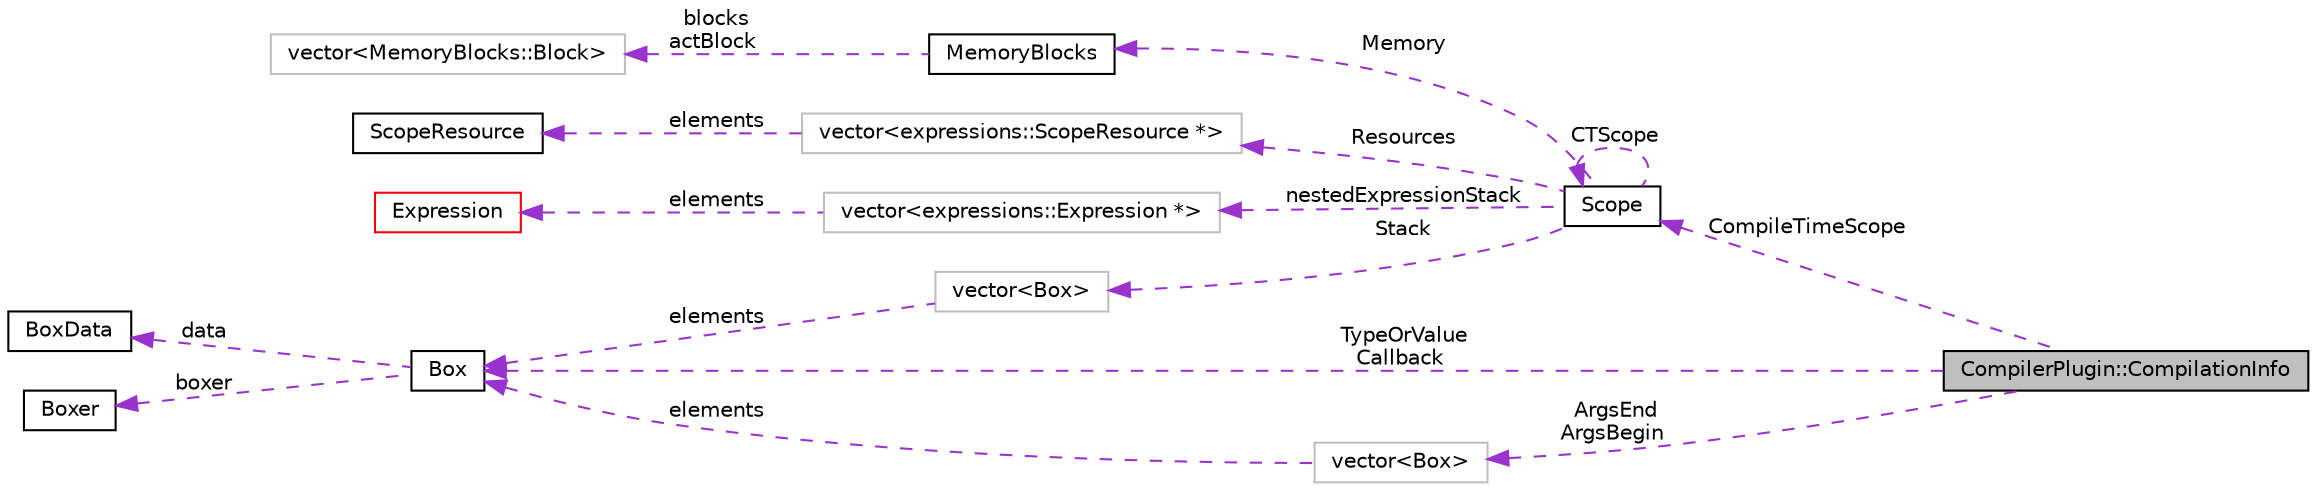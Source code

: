 digraph "CompilerPlugin::CompilationInfo"
{
  edge [fontname="Helvetica",fontsize="10",labelfontname="Helvetica",labelfontsize="10"];
  node [fontname="Helvetica",fontsize="10",shape=record];
  rankdir="LR";
  Node5 [label="CompilerPlugin::CompilationInfo",height=0.2,width=0.4,color="black", fillcolor="grey75", style="filled", fontcolor="black"];
  Node6 [label="vector\<Box\>",height=0.2,width=0.4,color="grey75", fillcolor="white", style="filled"];
  Node12 [label="vector\<MemoryBlocks::Block\>",height=0.2,width=0.4,color="grey75", fillcolor="white", style="filled"];
  Node14 [label="vector\<expressions::ScopeResource *\>",height=0.2,width=0.4,color="grey75", fillcolor="white", style="filled"];
  Node16 [label="vector\<expressions::Expression *\>",height=0.2,width=0.4,color="grey75", fillcolor="white", style="filled"];
  Node59 [label="vector\<Box\>",height=0.2,width=0.4,color="grey75", fillcolor="white", style="filled"];
  Node6 -> Node5 [dir="back",color="darkorchid3",fontsize="10",style="dashed",label=" ArgsEnd\nArgsBegin" ,fontname="Helvetica"];
  Node7 -> Node5 [dir="back",color="darkorchid3",fontsize="10",style="dashed",label=" TypeOrValue\nCallback" ,fontname="Helvetica"];
  Node7 -> Node6 [dir="back",color="darkorchid3",fontsize="10",style="dashed",label=" elements" ,fontname="Helvetica"];
  Node7 -> Node59 [dir="back",color="darkorchid3",fontsize="10",style="dashed",label=" elements" ,fontname="Helvetica"];
  Node8 -> Node7 [dir="back",color="darkorchid3",fontsize="10",style="dashed",label=" data" ,fontname="Helvetica"];
  Node9 -> Node7 [dir="back",color="darkorchid3",fontsize="10",style="dashed",label=" boxer" ,fontname="Helvetica"];
  Node10 -> Node5 [dir="back",color="darkorchid3",fontsize="10",style="dashed",label=" CompileTimeScope" ,fontname="Helvetica"];
  Node10 -> Node10 [dir="back",color="darkorchid3",fontsize="10",style="dashed",label=" CTScope" ,fontname="Helvetica"];
  Node11 -> Node10 [dir="back",color="darkorchid3",fontsize="10",style="dashed",label=" Memory" ,fontname="Helvetica"];
  Node12 -> Node11 [dir="back",color="darkorchid3",fontsize="10",style="dashed",label=" blocks\nactBlock" ,fontname="Helvetica"];
  Node14 -> Node10 [dir="back",color="darkorchid3",fontsize="10",style="dashed",label=" Resources" ,fontname="Helvetica"];
  Node15 -> Node14 [dir="back",color="darkorchid3",fontsize="10",style="dashed",label=" elements" ,fontname="Helvetica"];
  Node16 -> Node10 [dir="back",color="darkorchid3",fontsize="10",style="dashed",label=" nestedExpressionStack" ,fontname="Helvetica"];
  Node17 -> Node16 [dir="back",color="darkorchid3",fontsize="10",style="dashed",label=" elements" ,fontname="Helvetica"];
  Node59 -> Node10 [dir="back",color="darkorchid3",fontsize="10",style="dashed",label=" Stack" ,fontname="Helvetica"];
  Node7 [label="Box",height=0.2,width=0.4,color="black", fillcolor="white", style="filled",URL="$classaworx_1_1lib_1_1boxing_1_1Box.html"];
  Node8 [label="BoxData",height=0.2,width=0.4,color="black", fillcolor="white", style="filled",URL="$structaworx_1_1lib_1_1boxing_1_1BoxData.html"];
  Node9 [label="Boxer",height=0.2,width=0.4,color="black", fillcolor="white", style="filled",URL="$classaworx_1_1lib_1_1boxing_1_1Boxer.html"];
  Node10 [label="Scope",height=0.2,width=0.4,color="black", fillcolor="white", style="filled",URL="$structaworx_1_1lib_1_1expressions_1_1Scope.html"];
  Node11 [label="MemoryBlocks",height=0.2,width=0.4,color="black", fillcolor="white", style="filled",URL="$classaworx_1_1lib_1_1util_1_1MemoryBlocks.html"];
  Node15 [label="ScopeResource",height=0.2,width=0.4,color="black", fillcolor="white", style="filled",URL="$structaworx_1_1lib_1_1expressions_1_1ScopeResource.html"];
  Node17 [label="Expression",height=0.2,width=0.4,color="red", fillcolor="white", style="filled",URL="$classaworx_1_1lib_1_1expressions_1_1Expression.html"];
}

